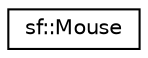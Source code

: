 digraph "Graphical Class Hierarchy"
{
  edge [fontname="Helvetica",fontsize="10",labelfontname="Helvetica",labelfontsize="10"];
  node [fontname="Helvetica",fontsize="10",shape=record];
  rankdir="LR";
  Node0 [label="sf::Mouse",height=0.2,width=0.4,color="black", fillcolor="white", style="filled",URL="$classsf_1_1_mouse.html",tooltip="Give access to the real-time state of the mouse. "];
}
